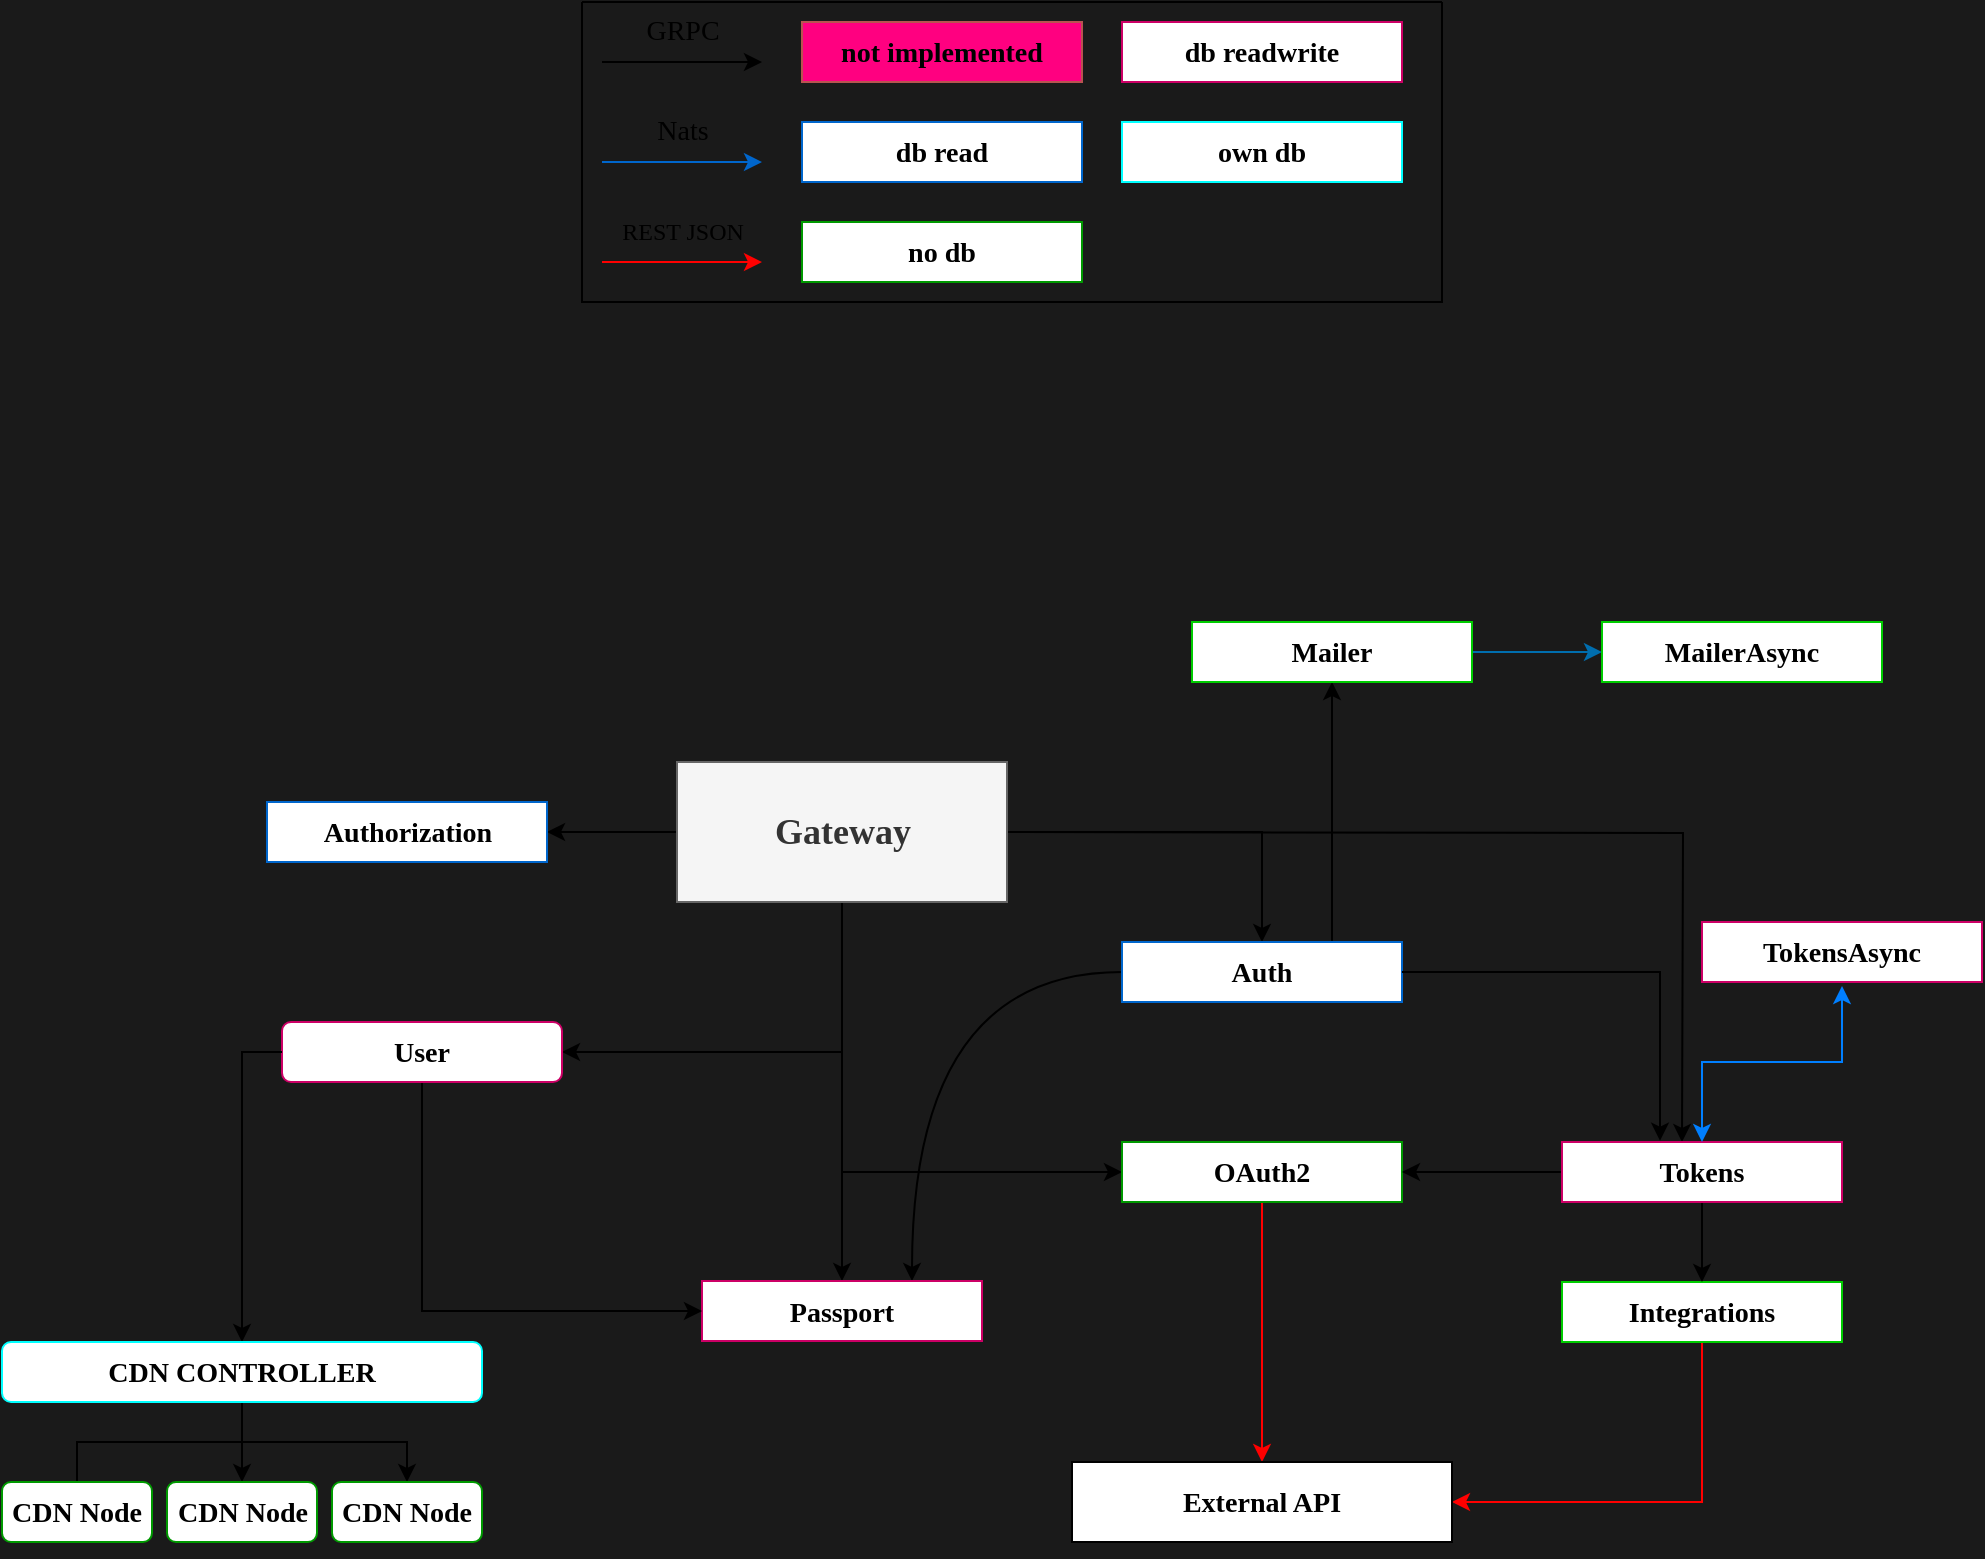 <mxfile version="20.5.3" type="embed"><diagram name="Page-1" id="3UclL5kyzWq9DSIwJwr_"><mxGraphModel dx="1292" dy="1577" grid="1" gridSize="10" guides="1" tooltips="1" connect="1" arrows="1" fold="1" page="0" pageScale="1" pageWidth="850" pageHeight="1100" background="#1A1A1A" math="0" shadow="0"><root><mxCell id="0"/><mxCell id="1" parent="0"/><mxCell id="XDPCOqW1gCRxtCuS24-K-14" style="edgeStyle=orthogonalEdgeStyle;rounded=0;orthogonalLoop=1;jettySize=auto;html=1;exitX=1;exitY=0.5;exitDx=0;exitDy=0;" parent="1" source="XDPCOqW1gCRxtCuS24-K-2" target="XDPCOqW1gCRxtCuS24-K-6" edge="1"><mxGeometry relative="1" as="geometry"/></mxCell><mxCell id="XDPCOqW1gCRxtCuS24-K-16" style="edgeStyle=orthogonalEdgeStyle;rounded=0;orthogonalLoop=1;jettySize=auto;html=1;exitX=1;exitY=0.5;exitDx=0;exitDy=0;entryX=0.5;entryY=0;entryDx=0;entryDy=0;" parent="1" edge="1"><mxGeometry relative="1" as="geometry"><mxPoint x="200" y="-115" as="sourcePoint"/><mxPoint x="560" y="40" as="targetPoint"/></mxGeometry></mxCell><mxCell id="XDPCOqW1gCRxtCuS24-K-17" style="edgeStyle=orthogonalEdgeStyle;rounded=0;orthogonalLoop=1;jettySize=auto;html=1;exitX=0.5;exitY=1;exitDx=0;exitDy=0;entryX=0;entryY=0.5;entryDx=0;entryDy=0;" parent="1" source="XDPCOqW1gCRxtCuS24-K-2" target="XDPCOqW1gCRxtCuS24-K-5" edge="1"><mxGeometry relative="1" as="geometry"/></mxCell><mxCell id="XDPCOqW1gCRxtCuS24-K-19" style="edgeStyle=orthogonalEdgeStyle;rounded=0;orthogonalLoop=1;jettySize=auto;html=1;exitX=0.5;exitY=1;exitDx=0;exitDy=0;entryX=0.5;entryY=0;entryDx=0;entryDy=0;" parent="1" source="XDPCOqW1gCRxtCuS24-K-2" target="XDPCOqW1gCRxtCuS24-K-10" edge="1"><mxGeometry relative="1" as="geometry"/></mxCell><mxCell id="4" style="edgeStyle=orthogonalEdgeStyle;rounded=0;orthogonalLoop=1;jettySize=auto;html=1;exitX=0.5;exitY=1;exitDx=0;exitDy=0;entryX=1;entryY=0.5;entryDx=0;entryDy=0;" parent="1" source="XDPCOqW1gCRxtCuS24-K-2" target="3" edge="1"><mxGeometry relative="1" as="geometry"/></mxCell><mxCell id="26" style="edgeStyle=orthogonalEdgeStyle;rounded=0;orthogonalLoop=1;jettySize=auto;html=1;exitX=0;exitY=0.5;exitDx=0;exitDy=0;entryX=1;entryY=0.5;entryDx=0;entryDy=0;" edge="1" parent="1" source="XDPCOqW1gCRxtCuS24-K-2" target="25"><mxGeometry relative="1" as="geometry"/></mxCell><mxCell id="XDPCOqW1gCRxtCuS24-K-2" value="&lt;h3 style=&quot;font-size: 18px;&quot;&gt;&lt;font face=&quot;Comic Sans MS&quot; style=&quot;font-size: 18px;&quot;&gt;Gateway&lt;/font&gt;&lt;/h3&gt;" style="rounded=0;whiteSpace=wrap;html=1;fontSize=18;fillColor=#f5f5f5;strokeColor=#666666;fontColor=#333333;" parent="1" vertex="1"><mxGeometry x="57.5" y="-150" width="165" height="70" as="geometry"/></mxCell><mxCell id="XDPCOqW1gCRxtCuS24-K-32" style="edgeStyle=orthogonalEdgeStyle;rounded=0;orthogonalLoop=1;jettySize=auto;html=1;exitX=0.5;exitY=1;exitDx=0;exitDy=0;entryX=1;entryY=0.5;entryDx=0;entryDy=0;strokeColor=#FF0000;" parent="1" source="XDPCOqW1gCRxtCuS24-K-4" target="XDPCOqW1gCRxtCuS24-K-30" edge="1"><mxGeometry relative="1" as="geometry"/></mxCell><mxCell id="XDPCOqW1gCRxtCuS24-K-4" value="&lt;h3&gt;&lt;font face=&quot;Comic Sans MS&quot;&gt;Integrations&lt;/font&gt;&lt;/h3&gt;" style="rounded=0;whiteSpace=wrap;html=1;strokeColor=#00CC00;" parent="1" vertex="1"><mxGeometry x="500" y="110" width="140" height="30" as="geometry"/></mxCell><mxCell id="XDPCOqW1gCRxtCuS24-K-31" style="edgeStyle=orthogonalEdgeStyle;rounded=0;orthogonalLoop=1;jettySize=auto;html=1;exitX=0.5;exitY=1;exitDx=0;exitDy=0;strokeColor=#FF0000;" parent="1" source="XDPCOqW1gCRxtCuS24-K-5" target="XDPCOqW1gCRxtCuS24-K-30" edge="1"><mxGeometry relative="1" as="geometry"/></mxCell><mxCell id="XDPCOqW1gCRxtCuS24-K-5" value="&lt;h3&gt;&lt;font face=&quot;Comic Sans MS&quot;&gt;OAuth2&lt;/font&gt;&lt;/h3&gt;" style="rounded=0;whiteSpace=wrap;html=1;gradientColor=none;strokeColor=#009900;" parent="1" vertex="1"><mxGeometry x="280" y="40" width="140" height="30" as="geometry"/></mxCell><mxCell id="XDPCOqW1gCRxtCuS24-K-25" style="rounded=1;orthogonalLoop=1;jettySize=auto;html=1;exitX=0;exitY=0.5;exitDx=0;exitDy=0;entryX=0.75;entryY=0;entryDx=0;entryDy=0;targetPerimeterSpacing=0;edgeStyle=orthogonalEdgeStyle;curved=1;" parent="1" source="XDPCOqW1gCRxtCuS24-K-6" target="XDPCOqW1gCRxtCuS24-K-10" edge="1"><mxGeometry relative="1" as="geometry"/></mxCell><mxCell id="XDPCOqW1gCRxtCuS24-K-29" style="edgeStyle=orthogonalEdgeStyle;rounded=0;orthogonalLoop=1;jettySize=auto;html=1;exitX=0.75;exitY=0;exitDx=0;exitDy=0;" parent="1" source="XDPCOqW1gCRxtCuS24-K-6" target="XDPCOqW1gCRxtCuS24-K-27" edge="1"><mxGeometry relative="1" as="geometry"/></mxCell><mxCell id="XDPCOqW1gCRxtCuS24-K-6" value="&lt;h3&gt;&lt;font face=&quot;Comic Sans MS&quot;&gt;Auth&lt;/font&gt;&lt;/h3&gt;" style="rounded=0;whiteSpace=wrap;html=1;gradientColor=none;strokeColor=#0066CC;" parent="1" vertex="1"><mxGeometry x="280" y="-60" width="140" height="30" as="geometry"/></mxCell><mxCell id="XDPCOqW1gCRxtCuS24-K-12" style="edgeStyle=orthogonalEdgeStyle;rounded=0;orthogonalLoop=1;jettySize=auto;html=1;exitX=0;exitY=0.5;exitDx=0;exitDy=0;" parent="1" source="XDPCOqW1gCRxtCuS24-K-7" target="XDPCOqW1gCRxtCuS24-K-5" edge="1"><mxGeometry relative="1" as="geometry"/></mxCell><mxCell id="XDPCOqW1gCRxtCuS24-K-13" style="edgeStyle=orthogonalEdgeStyle;rounded=0;orthogonalLoop=1;jettySize=auto;html=1;exitX=0.5;exitY=1;exitDx=0;exitDy=0;entryX=0.5;entryY=0;entryDx=0;entryDy=0;" parent="1" source="XDPCOqW1gCRxtCuS24-K-7" target="XDPCOqW1gCRxtCuS24-K-4" edge="1"><mxGeometry relative="1" as="geometry"/></mxCell><mxCell id="XDPCOqW1gCRxtCuS24-K-7" value="&lt;h3&gt;&lt;font face=&quot;Comic Sans MS&quot;&gt;Tokens&lt;/font&gt;&lt;/h3&gt;" style="rounded=0;whiteSpace=wrap;html=1;strokeColor=#CC0066;" parent="1" vertex="1"><mxGeometry x="500" y="40" width="140" height="30" as="geometry"/></mxCell><mxCell id="XDPCOqW1gCRxtCuS24-K-11" style="edgeStyle=orthogonalEdgeStyle;rounded=0;orthogonalLoop=1;jettySize=auto;html=1;exitX=0.5;exitY=1;exitDx=0;exitDy=0;entryX=0.5;entryY=0;entryDx=0;entryDy=0;startArrow=classic;startFill=1;strokeColor=#007FFF;" parent="1" source="XDPCOqW1gCRxtCuS24-K-8" target="XDPCOqW1gCRxtCuS24-K-7" edge="1"><mxGeometry relative="1" as="geometry"/></mxCell><mxCell id="XDPCOqW1gCRxtCuS24-K-8" value="&lt;h3&gt;&lt;font face=&quot;Comic Sans MS&quot;&gt;TokensAsync&lt;/font&gt;&lt;/h3&gt;" style="rounded=0;whiteSpace=wrap;html=1;perimeterSpacing=2;strokeColor=#CC0066;" parent="1" vertex="1"><mxGeometry x="570" y="-70" width="140" height="30" as="geometry"/></mxCell><mxCell id="XDPCOqW1gCRxtCuS24-K-10" value="&lt;h3&gt;&lt;font face=&quot;Comic Sans MS&quot;&gt;Passport&lt;/font&gt;&lt;/h3&gt;" style="rounded=0;whiteSpace=wrap;html=1;strokeColor=#CC0066;" parent="1" vertex="1"><mxGeometry x="70" y="109.5" width="140" height="30" as="geometry"/></mxCell><mxCell id="XDPCOqW1gCRxtCuS24-K-24" style="rounded=0;orthogonalLoop=1;jettySize=auto;html=1;exitX=1;exitY=0.5;exitDx=0;exitDy=0;entryX=0.35;entryY=-0.022;entryDx=0;entryDy=0;entryPerimeter=0;edgeStyle=orthogonalEdgeStyle;" parent="1" source="XDPCOqW1gCRxtCuS24-K-6" target="XDPCOqW1gCRxtCuS24-K-7" edge="1"><mxGeometry relative="1" as="geometry"/></mxCell><mxCell id="24" style="edgeStyle=orthogonalEdgeStyle;rounded=0;orthogonalLoop=1;jettySize=auto;html=1;exitX=1;exitY=0.5;exitDx=0;exitDy=0;fillColor=#1ba1e2;strokeColor=#006EAF;" parent="1" source="XDPCOqW1gCRxtCuS24-K-27" target="22" edge="1"><mxGeometry relative="1" as="geometry"/></mxCell><mxCell id="XDPCOqW1gCRxtCuS24-K-27" value="&lt;h3&gt;&lt;font face=&quot;Comic Sans MS&quot;&gt;Mailer&lt;/font&gt;&lt;/h3&gt;" style="rounded=0;whiteSpace=wrap;html=1;strokeColor=#00CC00;" parent="1" vertex="1"><mxGeometry x="315" y="-220" width="140" height="30" as="geometry"/></mxCell><mxCell id="XDPCOqW1gCRxtCuS24-K-30" value="&lt;h3&gt;&lt;font face=&quot;Comic Sans MS&quot;&gt;External API&lt;/font&gt;&lt;/h3&gt;" style="rounded=0;whiteSpace=wrap;html=1;" parent="1" vertex="1"><mxGeometry x="255" y="200" width="190" height="40" as="geometry"/></mxCell><mxCell id="XDPCOqW1gCRxtCuS24-K-39" value="" style="swimlane;startSize=0;" parent="1" vertex="1"><mxGeometry x="10" y="-530" width="430" height="150" as="geometry"/></mxCell><mxCell id="XDPCOqW1gCRxtCuS24-K-37" value="&lt;font style=&quot;font-size: 14px;&quot; face=&quot;Comic Sans MS&quot;&gt;GRPC&lt;/font&gt;" style="text;html=1;align=center;verticalAlign=middle;resizable=0;points=[];autosize=1;strokeColor=none;fillColor=none;" parent="XDPCOqW1gCRxtCuS24-K-39" vertex="1"><mxGeometry x="20" width="60" height="30" as="geometry"/></mxCell><mxCell id="XDPCOqW1gCRxtCuS24-K-33" value="" style="endArrow=classic;html=1;rounded=0;" parent="XDPCOqW1gCRxtCuS24-K-39" edge="1"><mxGeometry width="50" height="50" relative="1" as="geometry"><mxPoint x="10" y="30" as="sourcePoint"/><mxPoint x="90" y="30" as="targetPoint"/></mxGeometry></mxCell><mxCell id="XDPCOqW1gCRxtCuS24-K-41" value="&lt;font style=&quot;font-size: 14px;&quot; face=&quot;Comic Sans MS&quot;&gt;Nats&lt;/font&gt;" style="text;html=1;align=center;verticalAlign=middle;resizable=0;points=[];autosize=1;strokeColor=none;fillColor=none;" parent="XDPCOqW1gCRxtCuS24-K-39" vertex="1"><mxGeometry x="20" y="50" width="60" height="30" as="geometry"/></mxCell><mxCell id="XDPCOqW1gCRxtCuS24-K-42" value="" style="endArrow=classic;html=1;rounded=0;fillColor=#dae8fc;strokeColor=#0066CC;" parent="XDPCOqW1gCRxtCuS24-K-39" edge="1"><mxGeometry width="50" height="50" relative="1" as="geometry"><mxPoint x="10" y="80" as="sourcePoint"/><mxPoint x="90" y="80" as="targetPoint"/></mxGeometry></mxCell><mxCell id="XDPCOqW1gCRxtCuS24-K-43" value="&lt;font style=&quot;font-size: 12px;&quot; face=&quot;Comic Sans MS&quot;&gt;REST JSON&lt;/font&gt;" style="text;html=1;align=center;verticalAlign=middle;resizable=0;points=[];autosize=1;strokeColor=none;fillColor=none;" parent="XDPCOqW1gCRxtCuS24-K-39" vertex="1"><mxGeometry x="5" y="100" width="90" height="30" as="geometry"/></mxCell><mxCell id="XDPCOqW1gCRxtCuS24-K-44" value="" style="endArrow=classic;html=1;rounded=0;strokeColor=#FF0000;" parent="XDPCOqW1gCRxtCuS24-K-39" edge="1"><mxGeometry width="50" height="50" relative="1" as="geometry"><mxPoint x="10" y="130" as="sourcePoint"/><mxPoint x="90" y="130" as="targetPoint"/></mxGeometry></mxCell><mxCell id="XDPCOqW1gCRxtCuS24-K-47" value="&lt;h3&gt;&lt;font face=&quot;Comic Sans MS&quot;&gt;not implemented&lt;/font&gt;&lt;/h3&gt;" style="rounded=0;whiteSpace=wrap;html=1;fillColor=#FF0080;strokeColor=#b85450;" parent="XDPCOqW1gCRxtCuS24-K-39" vertex="1"><mxGeometry x="110" y="10" width="140" height="30" as="geometry"/></mxCell><mxCell id="XDPCOqW1gCRxtCuS24-K-48" value="&lt;h3&gt;&lt;font face=&quot;Comic Sans MS&quot;&gt;db read&lt;/font&gt;&lt;/h3&gt;" style="rounded=0;whiteSpace=wrap;html=1;gradientColor=none;strokeColor=#0066CC;" parent="XDPCOqW1gCRxtCuS24-K-39" vertex="1"><mxGeometry x="110" y="60" width="140" height="30" as="geometry"/></mxCell><mxCell id="XDPCOqW1gCRxtCuS24-K-49" value="&lt;h3&gt;&lt;font face=&quot;Comic Sans MS&quot;&gt;no db&lt;/font&gt;&lt;/h3&gt;" style="rounded=0;whiteSpace=wrap;html=1;gradientColor=none;strokeColor=#009900;" parent="XDPCOqW1gCRxtCuS24-K-39" vertex="1"><mxGeometry x="110" y="110" width="140" height="30" as="geometry"/></mxCell><mxCell id="XDPCOqW1gCRxtCuS24-K-50" value="&lt;h3&gt;&lt;font face=&quot;Comic Sans MS&quot;&gt;db readwrite&lt;/font&gt;&lt;/h3&gt;" style="rounded=0;whiteSpace=wrap;html=1;perimeterSpacing=2;strokeColor=#CC0066;" parent="XDPCOqW1gCRxtCuS24-K-39" vertex="1"><mxGeometry x="270" y="10" width="140" height="30" as="geometry"/></mxCell><mxCell id="21" value="&lt;h3&gt;&lt;font face=&quot;Comic Sans MS&quot;&gt;own db&lt;/font&gt;&lt;/h3&gt;" style="rounded=0;whiteSpace=wrap;html=1;perimeterSpacing=2;strokeColor=#00FFFF;" parent="XDPCOqW1gCRxtCuS24-K-39" vertex="1"><mxGeometry x="270" y="60" width="140" height="30" as="geometry"/></mxCell><mxCell id="15" style="edgeStyle=orthogonalEdgeStyle;rounded=0;orthogonalLoop=1;jettySize=auto;html=1;exitX=0.5;exitY=1;exitDx=0;exitDy=0;entryX=0;entryY=0.5;entryDx=0;entryDy=0;" parent="1" source="3" target="XDPCOqW1gCRxtCuS24-K-10" edge="1"><mxGeometry relative="1" as="geometry"/></mxCell><mxCell id="3" value="&lt;h3&gt;&lt;font face=&quot;Comic Sans MS&quot;&gt;User&lt;/font&gt;&lt;/h3&gt;" style="rounded=1;whiteSpace=wrap;html=1;glass=0;sketch=0;shadow=0;strokeColor=#CC0066;" parent="1" vertex="1"><mxGeometry x="-140" y="-20" width="140" height="30" as="geometry"/></mxCell><mxCell id="12" style="edgeStyle=orthogonalEdgeStyle;rounded=0;orthogonalLoop=1;jettySize=auto;html=1;exitX=0;exitY=0.5;exitDx=0;exitDy=0;startArrow=none;startFill=0;" parent="1" source="3" target="11" edge="1"><mxGeometry relative="1" as="geometry"><mxPoint x="20" y="100" as="sourcePoint"/></mxGeometry></mxCell><mxCell id="14" style="edgeStyle=orthogonalEdgeStyle;rounded=0;orthogonalLoop=1;jettySize=auto;html=1;exitX=0.5;exitY=1;exitDx=0;exitDy=0;entryX=0.5;entryY=0;entryDx=0;entryDy=0;startArrow=none;startFill=0;" parent="1" source="11" target="13" edge="1"><mxGeometry relative="1" as="geometry"/></mxCell><mxCell id="19" style="edgeStyle=orthogonalEdgeStyle;rounded=0;orthogonalLoop=1;jettySize=auto;html=1;exitX=0.5;exitY=0;exitDx=0;exitDy=0;entryX=0.5;entryY=0;entryDx=0;entryDy=0;" parent="1" source="18" target="17" edge="1"><mxGeometry relative="1" as="geometry"/></mxCell><mxCell id="11" value="&lt;h3&gt;&lt;font face=&quot;Comic Sans MS&quot;&gt;CDN CONTROLLER&lt;/font&gt;&lt;/h3&gt;" style="rounded=1;whiteSpace=wrap;html=1;glass=0;sketch=0;shadow=0;strokeColor=#00FFFF;" parent="1" vertex="1"><mxGeometry x="-280" y="140" width="240" height="30" as="geometry"/></mxCell><mxCell id="13" value="&lt;h3&gt;&lt;font face=&quot;Comic Sans MS&quot;&gt;CDN Node&lt;/font&gt;&lt;/h3&gt;" style="rounded=1;whiteSpace=wrap;html=1;glass=0;sketch=0;shadow=0;strokeColor=#009900;" parent="1" vertex="1"><mxGeometry x="-115" y="210" width="75" height="30" as="geometry"/></mxCell><mxCell id="17" value="&lt;h3&gt;&lt;font face=&quot;Comic Sans MS&quot;&gt;CDN Node&lt;/font&gt;&lt;/h3&gt;" style="rounded=1;whiteSpace=wrap;html=1;glass=0;sketch=0;shadow=0;strokeColor=#009900;" parent="1" vertex="1"><mxGeometry x="-197.5" y="210" width="75" height="30" as="geometry"/></mxCell><mxCell id="18" value="&lt;h3&gt;&lt;font face=&quot;Comic Sans MS&quot;&gt;CDN Node&lt;/font&gt;&lt;/h3&gt;" style="rounded=1;whiteSpace=wrap;html=1;glass=0;sketch=0;shadow=0;strokeColor=#009900;" parent="1" vertex="1"><mxGeometry x="-280" y="210" width="75" height="30" as="geometry"/></mxCell><mxCell id="22" value="&lt;h3&gt;&lt;font face=&quot;Comic Sans MS&quot;&gt;MailerAsync&lt;/font&gt;&lt;/h3&gt;" style="rounded=0;whiteSpace=wrap;html=1;strokeColor=#00CC00;" parent="1" vertex="1"><mxGeometry x="520" y="-220" width="140" height="30" as="geometry"/></mxCell><mxCell id="25" value="&lt;h3&gt;&lt;font face=&quot;Comic Sans MS&quot;&gt;Authorization&lt;/font&gt;&lt;/h3&gt;" style="rounded=0;whiteSpace=wrap;html=1;strokeColor=#0066CC;" vertex="1" parent="1"><mxGeometry x="-147.5" y="-130" width="140" height="30" as="geometry"/></mxCell></root></mxGraphModel></diagram></mxfile>